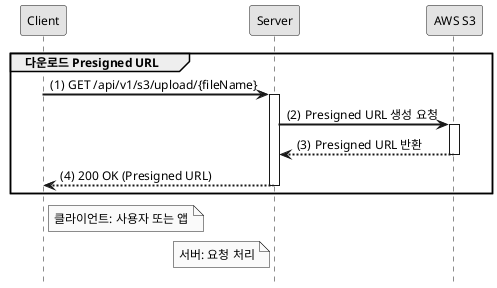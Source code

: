 @startuml

hide footbox
autoactivate on

' 스타일 설정
skinparam monochrome true
skinparam shadowing false
skinparam defaultFontSize 12
skinparam defaultFontName Arial
skinparam sequenceArrowThickness 2

participant "Client" as C
participant "Server" as S
participant "AWS S3" as S3

group 다운로드 Presigned URL
    autonumber 1 "(0)"
    C -> S: GET /api/v1/s3/upload/{fileName}
    S -> S3: Presigned URL 생성 요청
    S3 --> S: Presigned URL 반환
    S --> C: 200 OK (Presigned URL)
end

note right of C: 클라이언트: 사용자 또는 앱
note left of S: 서버: 요청 처리

@enduml